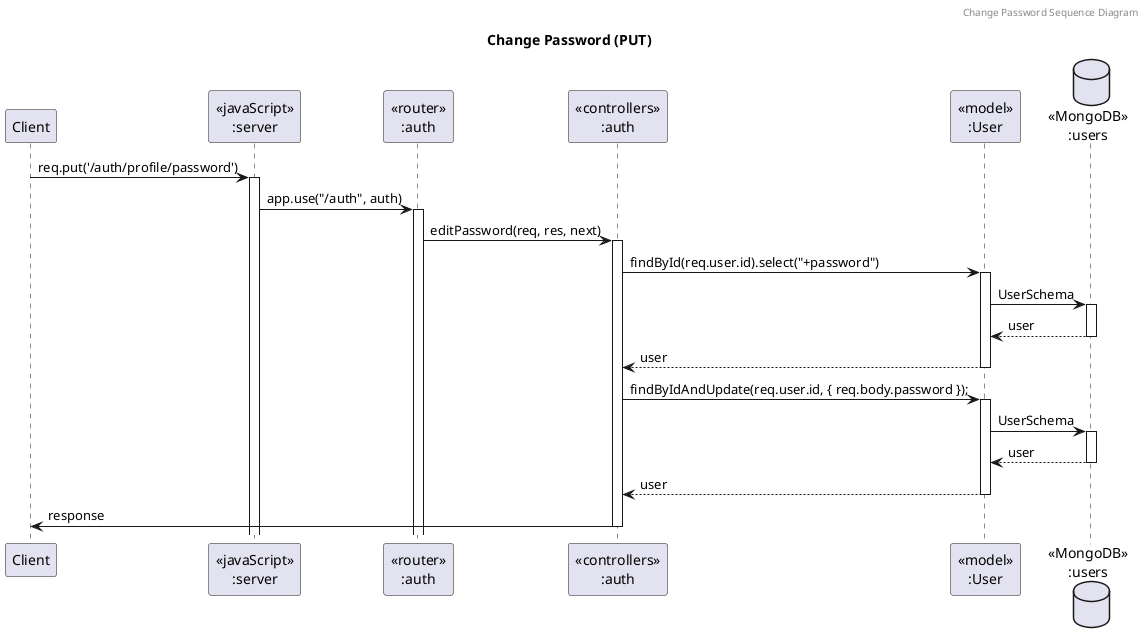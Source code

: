 @startuml Change Password (PUT)

header Change Password Sequence Diagram
title "Change Password (PUT)"

participant "Client" as client
participant "<<javaScript>>\n:server" as server
participant "<<router>>\n:auth" as routerAuth
participant "<<controllers>>\n:auth" as controllersAuth
participant "<<model>>\n:User" as modelUser
database "<<MongoDB>>\n:users" as UsersDatabase

client->server ++:req.put('/auth/profile/password')
server->routerAuth ++:app.use("/auth", auth)
routerAuth -> controllersAuth ++:editPassword(req, res, next)
controllersAuth->modelUser ++:findById(req.user.id).select("+password")
modelUser ->UsersDatabase ++: UserSchema
UsersDatabase --> modelUser --: user
controllersAuth <-- modelUser --: user
controllersAuth->modelUser ++:findByIdAndUpdate(req.user.id, { req.body.password });
modelUser ->UsersDatabase ++: UserSchema
UsersDatabase --> modelUser --: user
controllersAuth <-- modelUser --: user
controllersAuth->client --: response

@enduml